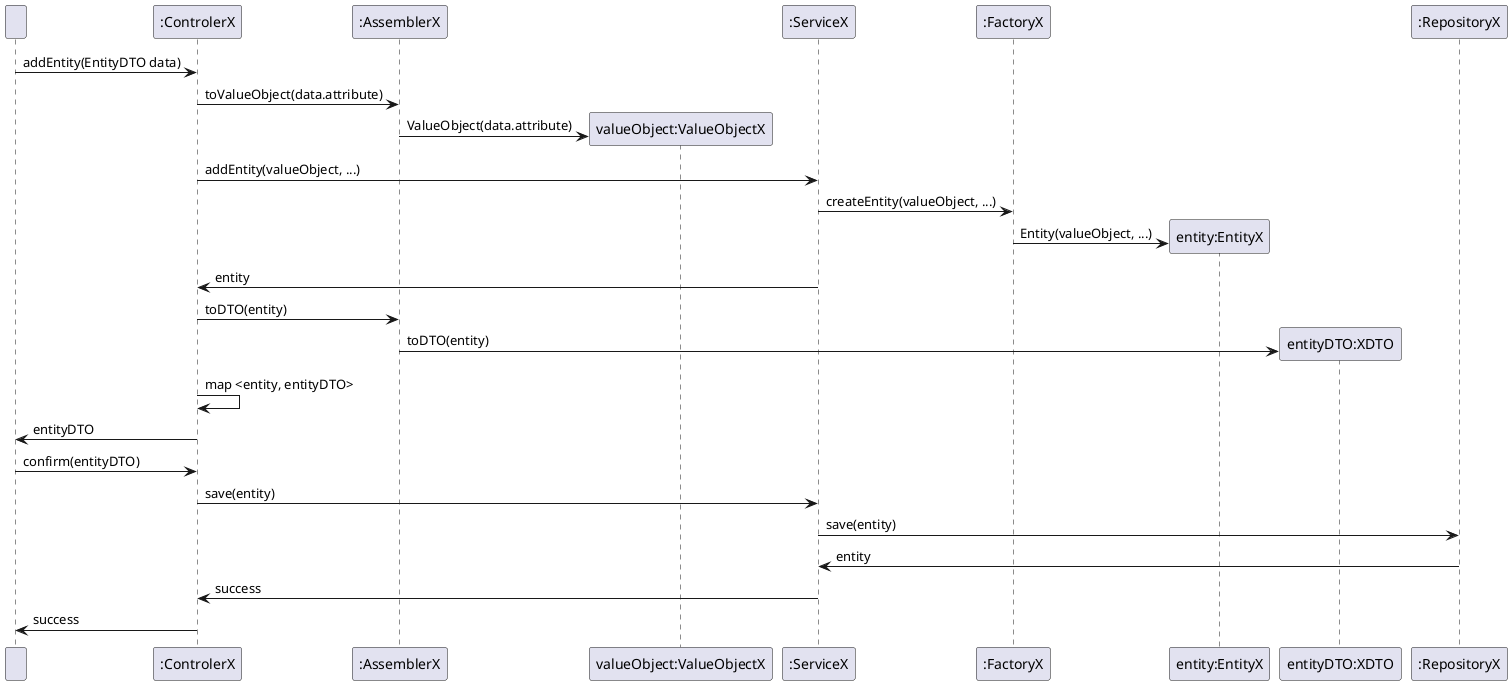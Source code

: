 @startuml
participant "  " as User
participant ":ControlerX" as Controller
participant ":AssemblerX" as Assembler
participant "valueObject:ValueObjectX" as ValueObject
participant ":ServiceX" as Service
participant ":FactoryX" as Factory
participant "entity:EntityX" as Entity
participant "entityDTO:XDTO" as XDTO
participant ":RepositoryX" as Repository


User -> Controller: addEntity(EntityDTO data)
Controller -> Assembler: toValueObject(data.attribute)
create ValueObject
Assembler -> ValueObject: ValueObject(data.attribute)
Controller -> Service: addEntity(valueObject, ...)
Service -> Factory: createEntity(valueObject, ...)
create Entity
Factory -> Entity: Entity(valueObject, ...)
Service -> Controller: entity
Controller -> Assembler: toDTO(entity)
create XDTO
Assembler -> XDTO: toDTO(entity)
Controller -> Controller: map <entity, entityDTO>
Controller -> User: entityDTO
User -> Controller: confirm(entityDTO)
Controller -> Service: save(entity)
Service -> Repository: save(entity)
Repository -> Service: entity
Service -> Controller: success
Controller -> User: success

@enduml